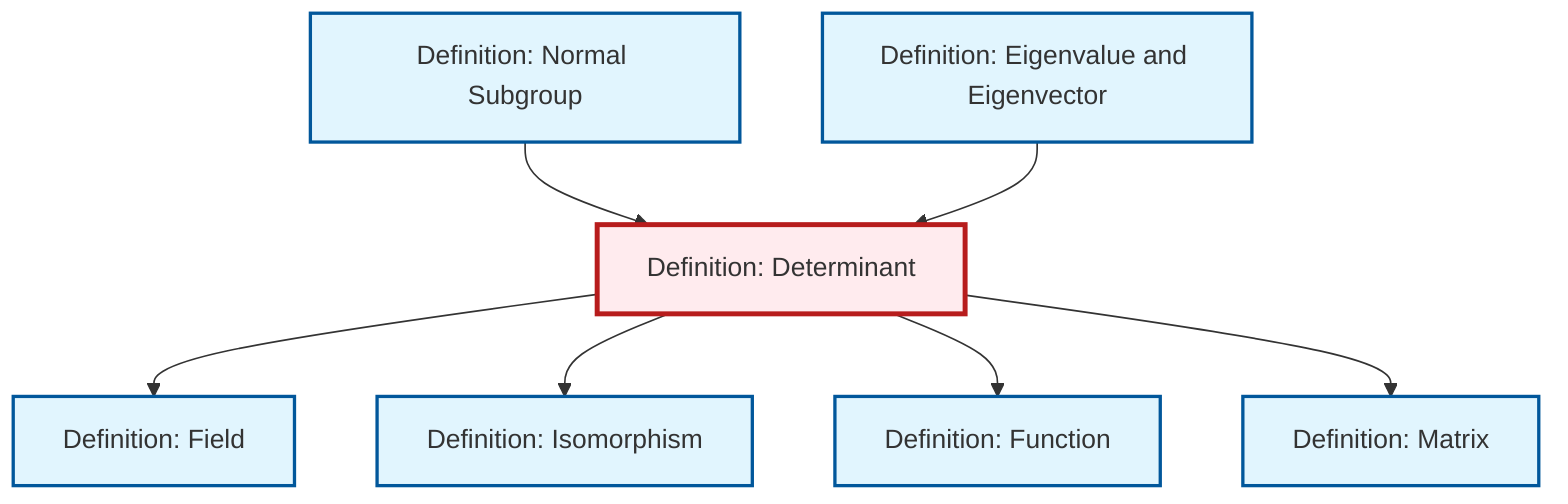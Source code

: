 graph TD
    classDef definition fill:#e1f5fe,stroke:#01579b,stroke-width:2px
    classDef theorem fill:#f3e5f5,stroke:#4a148c,stroke-width:2px
    classDef axiom fill:#fff3e0,stroke:#e65100,stroke-width:2px
    classDef example fill:#e8f5e9,stroke:#1b5e20,stroke-width:2px
    classDef current fill:#ffebee,stroke:#b71c1c,stroke-width:3px
    def-normal-subgroup["Definition: Normal Subgroup"]:::definition
    def-determinant["Definition: Determinant"]:::definition
    def-function["Definition: Function"]:::definition
    def-eigenvalue-eigenvector["Definition: Eigenvalue and Eigenvector"]:::definition
    def-field["Definition: Field"]:::definition
    def-isomorphism["Definition: Isomorphism"]:::definition
    def-matrix["Definition: Matrix"]:::definition
    def-determinant --> def-field
    def-determinant --> def-isomorphism
    def-determinant --> def-function
    def-determinant --> def-matrix
    def-normal-subgroup --> def-determinant
    def-eigenvalue-eigenvector --> def-determinant
    class def-determinant current
